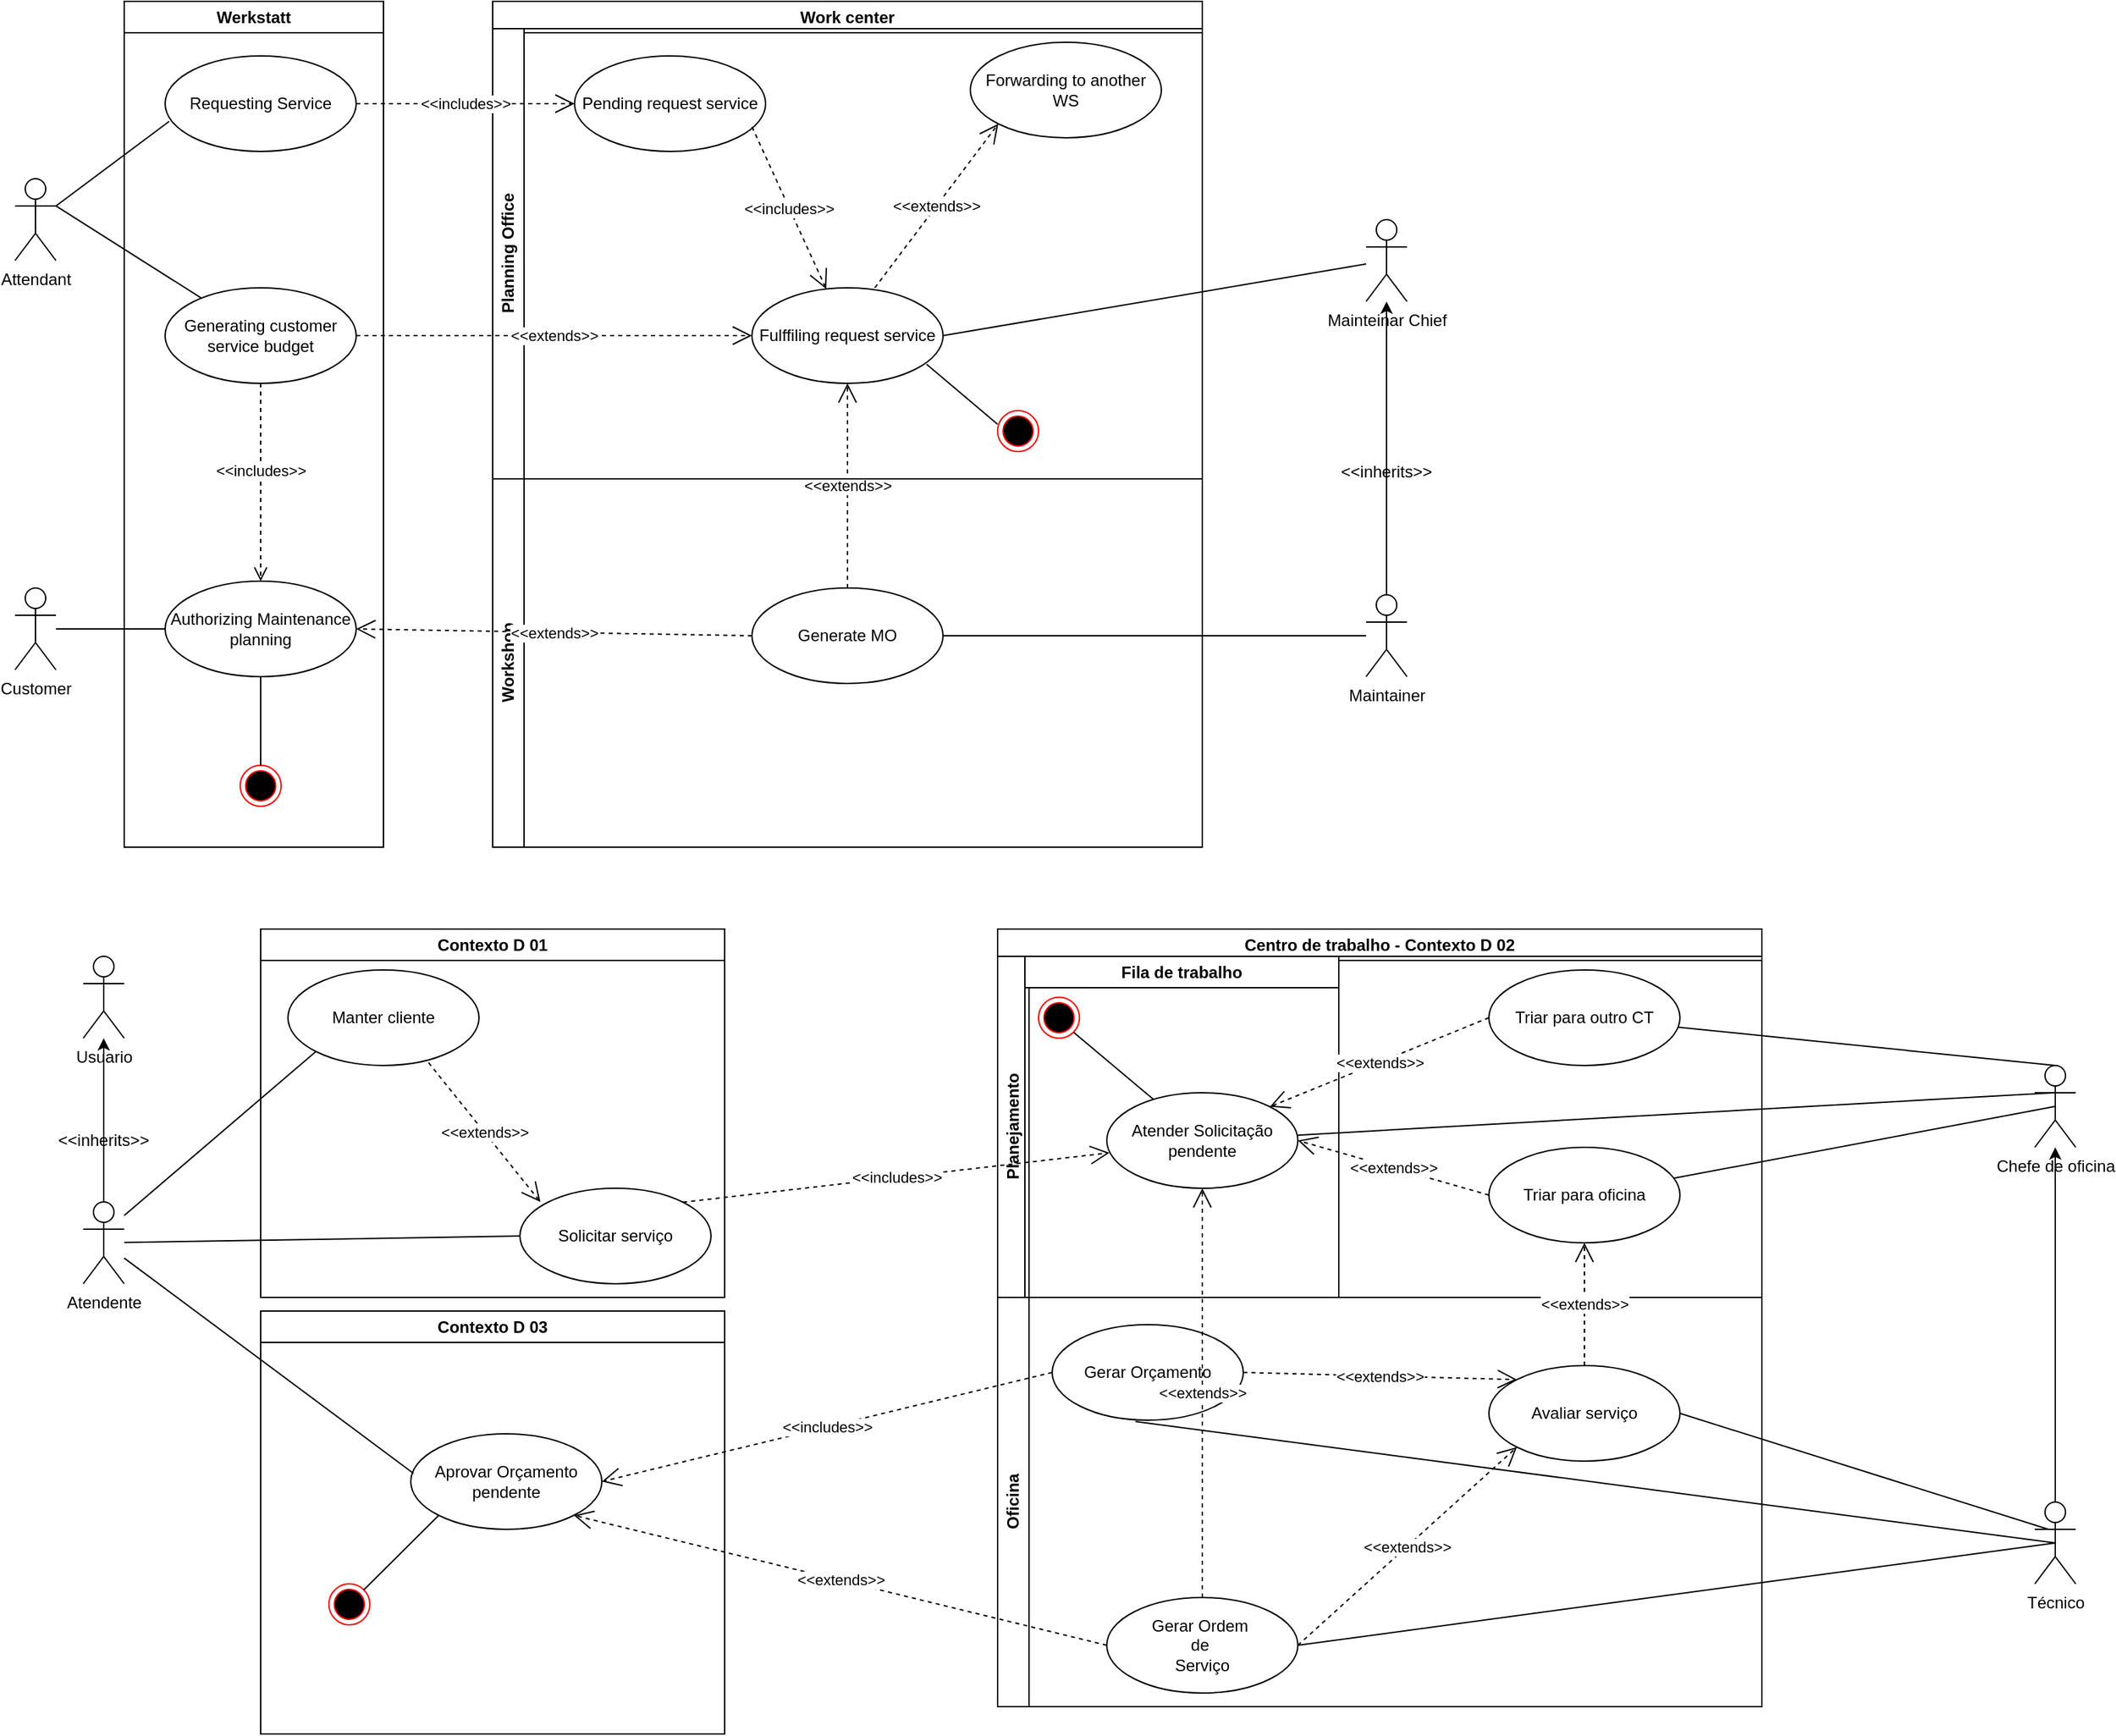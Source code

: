 <mxfile version="21.2.8" type="device">
  <diagram name="Page-1" id="mQaCulovv7ul4VwpMXmZ">
    <mxGraphModel dx="1434" dy="907" grid="1" gridSize="10" guides="1" tooltips="1" connect="1" arrows="1" fold="1" page="1" pageScale="1" pageWidth="2339" pageHeight="3300" math="0" shadow="0">
      <root>
        <mxCell id="0" />
        <mxCell id="1" parent="0" />
        <mxCell id="e3ZQKRUdp-5UI-5q3_ky-1" value="Attendant" style="shape=umlActor;verticalLabelPosition=bottom;verticalAlign=top;html=1;outlineConnect=0;" parent="1" vertex="1">
          <mxGeometry x="20" y="180" width="30" height="60" as="geometry" />
        </mxCell>
        <mxCell id="e3ZQKRUdp-5UI-5q3_ky-2" value="Werkstatt" style="swimlane;whiteSpace=wrap;html=1;" parent="1" vertex="1">
          <mxGeometry x="100" y="50" width="190" height="620" as="geometry" />
        </mxCell>
        <mxCell id="e3ZQKRUdp-5UI-5q3_ky-3" value="Requesting Service" style="ellipse;whiteSpace=wrap;html=1;" parent="e3ZQKRUdp-5UI-5q3_ky-2" vertex="1">
          <mxGeometry x="30" y="40" width="140" height="70" as="geometry" />
        </mxCell>
        <mxCell id="e3ZQKRUdp-5UI-5q3_ky-18" value="Generating customer service budget" style="ellipse;whiteSpace=wrap;html=1;" parent="e3ZQKRUdp-5UI-5q3_ky-2" vertex="1">
          <mxGeometry x="30" y="210" width="140" height="70" as="geometry" />
        </mxCell>
        <mxCell id="e3ZQKRUdp-5UI-5q3_ky-20" value="Authorizing Maintenance planning" style="ellipse;whiteSpace=wrap;html=1;" parent="e3ZQKRUdp-5UI-5q3_ky-2" vertex="1">
          <mxGeometry x="30" y="425" width="140" height="70" as="geometry" />
        </mxCell>
        <mxCell id="e3ZQKRUdp-5UI-5q3_ky-21" value="&amp;lt;&amp;lt;includes&amp;gt;&amp;gt;" style="html=1;verticalAlign=bottom;endArrow=open;dashed=1;endSize=8;edgeStyle=elbowEdgeStyle;elbow=vertical;curved=0;rounded=0;entryX=0.5;entryY=0;entryDx=0;entryDy=0;exitX=0.5;exitY=1;exitDx=0;exitDy=0;" parent="e3ZQKRUdp-5UI-5q3_ky-2" source="e3ZQKRUdp-5UI-5q3_ky-18" target="e3ZQKRUdp-5UI-5q3_ky-20" edge="1">
          <mxGeometry relative="1" as="geometry">
            <mxPoint x="150" y="330" as="sourcePoint" />
            <mxPoint x="95" y="260" as="targetPoint" />
            <Array as="points">
              <mxPoint x="70" y="310" />
            </Array>
          </mxGeometry>
        </mxCell>
        <mxCell id="e3ZQKRUdp-5UI-5q3_ky-30" value="" style="ellipse;html=1;shape=endState;fillColor=#000000;strokeColor=#ff0000;" parent="e3ZQKRUdp-5UI-5q3_ky-2" vertex="1">
          <mxGeometry x="85" y="560" width="30" height="30" as="geometry" />
        </mxCell>
        <mxCell id="e3ZQKRUdp-5UI-5q3_ky-31" value="" style="endArrow=none;html=1;rounded=0;entryX=0.5;entryY=1;entryDx=0;entryDy=0;exitX=0.5;exitY=0;exitDx=0;exitDy=0;" parent="e3ZQKRUdp-5UI-5q3_ky-2" source="e3ZQKRUdp-5UI-5q3_ky-30" target="e3ZQKRUdp-5UI-5q3_ky-20" edge="1">
          <mxGeometry width="50" height="50" relative="1" as="geometry">
            <mxPoint x="110" y="500" as="sourcePoint" />
            <mxPoint x="160" y="450" as="targetPoint" />
          </mxGeometry>
        </mxCell>
        <mxCell id="e3ZQKRUdp-5UI-5q3_ky-4" value="" style="endArrow=none;html=1;rounded=0;entryX=0.021;entryY=0.686;entryDx=0;entryDy=0;entryPerimeter=0;exitX=1;exitY=0.333;exitDx=0;exitDy=0;exitPerimeter=0;" parent="1" source="e3ZQKRUdp-5UI-5q3_ky-1" target="e3ZQKRUdp-5UI-5q3_ky-3" edge="1">
          <mxGeometry width="50" height="50" relative="1" as="geometry">
            <mxPoint x="120" y="320" as="sourcePoint" />
            <mxPoint x="170" y="270" as="targetPoint" />
          </mxGeometry>
        </mxCell>
        <mxCell id="e3ZQKRUdp-5UI-5q3_ky-8" value="Work center" style="swimlane;whiteSpace=wrap;html=1;" parent="1" vertex="1">
          <mxGeometry x="370" y="50" width="520" height="620" as="geometry" />
        </mxCell>
        <mxCell id="e3ZQKRUdp-5UI-5q3_ky-40" value="&amp;lt;&amp;lt;extends&amp;gt;&amp;gt;" style="endArrow=open;endSize=12;dashed=1;html=1;rounded=0;entryX=0.5;entryY=1;entryDx=0;entryDy=0;exitX=0.5;exitY=0;exitDx=0;exitDy=0;" parent="e3ZQKRUdp-5UI-5q3_ky-8" source="e3ZQKRUdp-5UI-5q3_ky-5" target="e3ZQKRUdp-5UI-5q3_ky-11" edge="1">
          <mxGeometry width="160" relative="1" as="geometry">
            <mxPoint x="130" y="390" as="sourcePoint" />
            <mxPoint x="290" y="390" as="targetPoint" />
          </mxGeometry>
        </mxCell>
        <mxCell id="ZSAbU0oCkCaAmeOt5j0z-1" value="Planning Office" style="swimlane;horizontal=0;whiteSpace=wrap;html=1;" parent="e3ZQKRUdp-5UI-5q3_ky-8" vertex="1">
          <mxGeometry y="20" width="520" height="330" as="geometry" />
        </mxCell>
        <mxCell id="e3ZQKRUdp-5UI-5q3_ky-9" value="Pending request service" style="ellipse;whiteSpace=wrap;html=1;" parent="ZSAbU0oCkCaAmeOt5j0z-1" vertex="1">
          <mxGeometry x="60" y="20" width="140" height="70" as="geometry" />
        </mxCell>
        <mxCell id="e3ZQKRUdp-5UI-5q3_ky-11" value="Fulffiling request service" style="ellipse;whiteSpace=wrap;html=1;" parent="ZSAbU0oCkCaAmeOt5j0z-1" vertex="1">
          <mxGeometry x="190" y="190" width="140" height="70" as="geometry" />
        </mxCell>
        <mxCell id="e3ZQKRUdp-5UI-5q3_ky-12" value="&amp;lt;&amp;lt;includes&amp;gt;&amp;gt;" style="endArrow=open;endSize=12;dashed=1;html=1;rounded=0;exitX=0.929;exitY=0.743;exitDx=0;exitDy=0;exitPerimeter=0;" parent="ZSAbU0oCkCaAmeOt5j0z-1" source="e3ZQKRUdp-5UI-5q3_ky-9" target="e3ZQKRUdp-5UI-5q3_ky-11" edge="1">
          <mxGeometry width="160" relative="1" as="geometry">
            <mxPoint x="90" y="140" as="sourcePoint" />
            <mxPoint x="250" y="140" as="targetPoint" />
          </mxGeometry>
        </mxCell>
        <mxCell id="e3ZQKRUdp-5UI-5q3_ky-46" value="Forwarding to another WS" style="ellipse;whiteSpace=wrap;html=1;" parent="ZSAbU0oCkCaAmeOt5j0z-1" vertex="1">
          <mxGeometry x="350" y="10" width="140" height="70" as="geometry" />
        </mxCell>
        <mxCell id="e3ZQKRUdp-5UI-5q3_ky-47" value="&amp;lt;&amp;lt;extends&amp;gt;&amp;gt;" style="endArrow=open;endSize=12;dashed=1;html=1;rounded=0;entryX=0;entryY=1;entryDx=0;entryDy=0;exitX=0.643;exitY=0;exitDx=0;exitDy=0;exitPerimeter=0;" parent="ZSAbU0oCkCaAmeOt5j0z-1" source="e3ZQKRUdp-5UI-5q3_ky-11" target="e3ZQKRUdp-5UI-5q3_ky-46" edge="1">
          <mxGeometry width="160" relative="1" as="geometry">
            <mxPoint x="290" y="240" as="sourcePoint" />
            <mxPoint x="290" y="40" as="targetPoint" />
          </mxGeometry>
        </mxCell>
        <mxCell id="e3ZQKRUdp-5UI-5q3_ky-33" value="" style="ellipse;html=1;shape=endState;fillColor=#000000;strokeColor=#ff0000;" parent="ZSAbU0oCkCaAmeOt5j0z-1" vertex="1">
          <mxGeometry x="370" y="280" width="30" height="30" as="geometry" />
        </mxCell>
        <mxCell id="e3ZQKRUdp-5UI-5q3_ky-43" value="" style="endArrow=none;html=1;rounded=0;entryX=0.914;entryY=0.8;entryDx=0;entryDy=0;entryPerimeter=0;" parent="ZSAbU0oCkCaAmeOt5j0z-1" target="e3ZQKRUdp-5UI-5q3_ky-11" edge="1">
          <mxGeometry width="50" height="50" relative="1" as="geometry">
            <mxPoint x="370" y="290" as="sourcePoint" />
            <mxPoint x="500" y="100" as="targetPoint" />
          </mxGeometry>
        </mxCell>
        <mxCell id="ZSAbU0oCkCaAmeOt5j0z-5" value="Workshop" style="swimlane;horizontal=0;whiteSpace=wrap;html=1;" parent="e3ZQKRUdp-5UI-5q3_ky-8" vertex="1">
          <mxGeometry y="350" width="520" height="270" as="geometry" />
        </mxCell>
        <mxCell id="e3ZQKRUdp-5UI-5q3_ky-5" value="Generate MO" style="ellipse;whiteSpace=wrap;html=1;" parent="ZSAbU0oCkCaAmeOt5j0z-5" vertex="1">
          <mxGeometry x="190" y="80" width="140" height="70" as="geometry" />
        </mxCell>
        <mxCell id="e3ZQKRUdp-5UI-5q3_ky-10" value="&amp;lt;&amp;lt;includes&amp;gt;&amp;gt;" style="endArrow=open;endSize=12;dashed=1;html=1;rounded=0;exitX=1;exitY=0.5;exitDx=0;exitDy=0;entryX=0;entryY=0.5;entryDx=0;entryDy=0;" parent="1" source="e3ZQKRUdp-5UI-5q3_ky-3" target="e3ZQKRUdp-5UI-5q3_ky-9" edge="1">
          <mxGeometry width="160" relative="1" as="geometry">
            <mxPoint x="290" y="160" as="sourcePoint" />
            <mxPoint x="450" y="160" as="targetPoint" />
          </mxGeometry>
        </mxCell>
        <mxCell id="e3ZQKRUdp-5UI-5q3_ky-13" value="Maintainer" style="shape=umlActor;verticalLabelPosition=bottom;verticalAlign=top;html=1;" parent="1" vertex="1">
          <mxGeometry x="1010" y="485" width="30" height="60" as="geometry" />
        </mxCell>
        <mxCell id="e3ZQKRUdp-5UI-5q3_ky-17" value="" style="endArrow=none;html=1;rounded=0;exitX=1;exitY=0.5;exitDx=0;exitDy=0;" parent="1" source="e3ZQKRUdp-5UI-5q3_ky-5" target="e3ZQKRUdp-5UI-5q3_ky-13" edge="1">
          <mxGeometry width="50" height="50" relative="1" as="geometry">
            <mxPoint x="860" y="300" as="sourcePoint" />
            <mxPoint x="650" y="410" as="targetPoint" />
          </mxGeometry>
        </mxCell>
        <mxCell id="e3ZQKRUdp-5UI-5q3_ky-19" value="&amp;lt;&amp;lt;extends&amp;gt;&amp;gt;" style="endArrow=open;endSize=12;dashed=1;html=1;rounded=0;exitX=1;exitY=0.5;exitDx=0;exitDy=0;entryX=0;entryY=0.5;entryDx=0;entryDy=0;" parent="1" source="e3ZQKRUdp-5UI-5q3_ky-18" target="e3ZQKRUdp-5UI-5q3_ky-11" edge="1">
          <mxGeometry width="160" relative="1" as="geometry">
            <mxPoint x="320" y="330" as="sourcePoint" />
            <mxPoint x="760" y="150" as="targetPoint" />
          </mxGeometry>
        </mxCell>
        <mxCell id="e3ZQKRUdp-5UI-5q3_ky-23" value="Customer" style="shape=umlActor;verticalLabelPosition=bottom;verticalAlign=top;html=1;" parent="1" vertex="1">
          <mxGeometry x="20" y="480" width="30" height="60" as="geometry" />
        </mxCell>
        <mxCell id="e3ZQKRUdp-5UI-5q3_ky-29" value="&amp;lt;&amp;lt;extends&amp;gt;&amp;gt;" style="endArrow=open;endSize=12;dashed=1;html=1;rounded=0;entryX=1;entryY=0.5;entryDx=0;entryDy=0;exitX=0;exitY=0.5;exitDx=0;exitDy=0;" parent="1" source="e3ZQKRUdp-5UI-5q3_ky-5" target="e3ZQKRUdp-5UI-5q3_ky-20" edge="1">
          <mxGeometry width="160" relative="1" as="geometry">
            <mxPoint x="410" y="505" as="sourcePoint" />
            <mxPoint x="460" y="450" as="targetPoint" />
          </mxGeometry>
        </mxCell>
        <mxCell id="e3ZQKRUdp-5UI-5q3_ky-32" value="" style="endArrow=none;html=1;rounded=0;entryX=0;entryY=0.5;entryDx=0;entryDy=0;" parent="1" source="e3ZQKRUdp-5UI-5q3_ky-23" target="e3ZQKRUdp-5UI-5q3_ky-20" edge="1">
          <mxGeometry width="50" height="50" relative="1" as="geometry">
            <mxPoint x="70" y="520" as="sourcePoint" />
            <mxPoint x="120" y="470" as="targetPoint" />
          </mxGeometry>
        </mxCell>
        <mxCell id="e3ZQKRUdp-5UI-5q3_ky-49" value="" style="endArrow=none;html=1;rounded=0;exitX=1;exitY=0.333;exitDx=0;exitDy=0;exitPerimeter=0;" parent="1" source="e3ZQKRUdp-5UI-5q3_ky-1" target="e3ZQKRUdp-5UI-5q3_ky-18" edge="1">
          <mxGeometry width="50" height="50" relative="1" as="geometry">
            <mxPoint x="70" y="250" as="sourcePoint" />
            <mxPoint x="120" y="200" as="targetPoint" />
          </mxGeometry>
        </mxCell>
        <mxCell id="ZSAbU0oCkCaAmeOt5j0z-3" value="Mainteinar Chief" style="shape=umlActor;verticalLabelPosition=bottom;verticalAlign=top;html=1;outlineConnect=0;" parent="1" vertex="1">
          <mxGeometry x="1010" y="210" width="30" height="60" as="geometry" />
        </mxCell>
        <mxCell id="ZSAbU0oCkCaAmeOt5j0z-4" value="" style="endArrow=none;html=1;rounded=0;exitX=1;exitY=0.5;exitDx=0;exitDy=0;" parent="1" source="e3ZQKRUdp-5UI-5q3_ky-11" target="ZSAbU0oCkCaAmeOt5j0z-3" edge="1">
          <mxGeometry width="50" height="50" relative="1" as="geometry">
            <mxPoint x="890" y="310" as="sourcePoint" />
            <mxPoint x="940" y="260" as="targetPoint" />
          </mxGeometry>
        </mxCell>
        <mxCell id="ZSAbU0oCkCaAmeOt5j0z-9" value="" style="endArrow=classic;html=1;rounded=0;exitX=0.5;exitY=0;exitDx=0;exitDy=0;exitPerimeter=0;" parent="1" source="e3ZQKRUdp-5UI-5q3_ky-13" target="ZSAbU0oCkCaAmeOt5j0z-3" edge="1">
          <mxGeometry width="50" height="50" relative="1" as="geometry">
            <mxPoint x="1025" y="535" as="sourcePoint" />
            <mxPoint x="1025" y="270" as="targetPoint" />
          </mxGeometry>
        </mxCell>
        <mxCell id="ZSAbU0oCkCaAmeOt5j0z-8" value="&amp;lt;&amp;lt;inherits&amp;gt;&amp;gt;" style="text;html=1;strokeColor=none;fillColor=none;align=center;verticalAlign=middle;whiteSpace=wrap;rounded=0;" parent="1" vertex="1">
          <mxGeometry x="995" y="380" width="60" height="30" as="geometry" />
        </mxCell>
        <mxCell id="ZSAbU0oCkCaAmeOt5j0z-12" value="Contexto D 01" style="swimlane;whiteSpace=wrap;html=1;" parent="1" vertex="1">
          <mxGeometry x="200" y="730" width="340" height="270" as="geometry" />
        </mxCell>
        <mxCell id="ZSAbU0oCkCaAmeOt5j0z-13" value="Solicitar serviço" style="ellipse;whiteSpace=wrap;html=1;" parent="ZSAbU0oCkCaAmeOt5j0z-12" vertex="1">
          <mxGeometry x="190" y="190" width="140" height="70" as="geometry" />
        </mxCell>
        <mxCell id="ZSAbU0oCkCaAmeOt5j0z-24" value="Manter cliente" style="ellipse;whiteSpace=wrap;html=1;" parent="ZSAbU0oCkCaAmeOt5j0z-12" vertex="1">
          <mxGeometry x="20" y="30" width="140" height="70" as="geometry" />
        </mxCell>
        <mxCell id="ZSAbU0oCkCaAmeOt5j0z-25" value="&amp;lt;&amp;lt;extends&amp;gt;&amp;gt;" style="endArrow=open;endSize=12;dashed=1;html=1;rounded=0;entryX=0.107;entryY=0.143;entryDx=0;entryDy=0;entryPerimeter=0;exitX=0.736;exitY=0.971;exitDx=0;exitDy=0;exitPerimeter=0;" parent="ZSAbU0oCkCaAmeOt5j0z-12" source="ZSAbU0oCkCaAmeOt5j0z-24" target="ZSAbU0oCkCaAmeOt5j0z-13" edge="1">
          <mxGeometry width="160" relative="1" as="geometry">
            <mxPoint x="130" y="80" as="sourcePoint" />
            <mxPoint x="290" y="80" as="targetPoint" />
          </mxGeometry>
        </mxCell>
        <mxCell id="ZSAbU0oCkCaAmeOt5j0z-14" value="Usuario" style="shape=umlActor;verticalLabelPosition=bottom;verticalAlign=top;html=1;" parent="1" vertex="1">
          <mxGeometry x="70" y="750" width="30" height="60" as="geometry" />
        </mxCell>
        <mxCell id="ZSAbU0oCkCaAmeOt5j0z-29" value="Atendente" style="shape=umlActor;verticalLabelPosition=bottom;verticalAlign=top;html=1;outlineConnect=0;" parent="1" vertex="1">
          <mxGeometry x="70" y="930" width="30" height="60" as="geometry" />
        </mxCell>
        <mxCell id="ZSAbU0oCkCaAmeOt5j0z-30" value="" style="endArrow=classic;html=1;rounded=0;" parent="1" source="ZSAbU0oCkCaAmeOt5j0z-29" target="ZSAbU0oCkCaAmeOt5j0z-14" edge="1">
          <mxGeometry width="50" height="50" relative="1" as="geometry">
            <mxPoint x="70" y="910" as="sourcePoint" />
            <mxPoint x="120" y="860" as="targetPoint" />
          </mxGeometry>
        </mxCell>
        <mxCell id="ZSAbU0oCkCaAmeOt5j0z-31" value="&amp;lt;&amp;lt;inherits&amp;gt;&amp;gt;" style="text;html=1;strokeColor=none;fillColor=none;align=center;verticalAlign=middle;whiteSpace=wrap;rounded=0;" parent="1" vertex="1">
          <mxGeometry x="55" y="870" width="60" height="30" as="geometry" />
        </mxCell>
        <mxCell id="ZSAbU0oCkCaAmeOt5j0z-33" value="" style="endArrow=none;html=1;rounded=0;entryX=0;entryY=0.5;entryDx=0;entryDy=0;" parent="1" source="ZSAbU0oCkCaAmeOt5j0z-29" target="ZSAbU0oCkCaAmeOt5j0z-13" edge="1">
          <mxGeometry width="50" height="50" relative="1" as="geometry">
            <mxPoint x="140" y="980" as="sourcePoint" />
            <mxPoint x="190" y="930" as="targetPoint" />
          </mxGeometry>
        </mxCell>
        <mxCell id="ZSAbU0oCkCaAmeOt5j0z-34" value="" style="endArrow=none;html=1;rounded=0;entryX=0;entryY=1;entryDx=0;entryDy=0;" parent="1" target="ZSAbU0oCkCaAmeOt5j0z-24" edge="1">
          <mxGeometry width="50" height="50" relative="1" as="geometry">
            <mxPoint x="100" y="940" as="sourcePoint" />
            <mxPoint x="150" y="890" as="targetPoint" />
          </mxGeometry>
        </mxCell>
        <mxCell id="ZSAbU0oCkCaAmeOt5j0z-35" value="Centro de trabalho - Contexto D 02" style="swimlane;whiteSpace=wrap;html=1;" parent="1" vertex="1">
          <mxGeometry x="740" y="730" width="560" height="570" as="geometry" />
        </mxCell>
        <mxCell id="ZSAbU0oCkCaAmeOt5j0z-36" value="Planejamento" style="swimlane;horizontal=0;whiteSpace=wrap;html=1;" parent="ZSAbU0oCkCaAmeOt5j0z-35" vertex="1">
          <mxGeometry y="20" width="560" height="250" as="geometry" />
        </mxCell>
        <mxCell id="ZSAbU0oCkCaAmeOt5j0z-40" value="Fila de trabalho" style="swimlane;whiteSpace=wrap;html=1;" parent="ZSAbU0oCkCaAmeOt5j0z-36" vertex="1">
          <mxGeometry x="20" width="230" height="250" as="geometry" />
        </mxCell>
        <mxCell id="ZSAbU0oCkCaAmeOt5j0z-38" value="Atender Solicitação pendente" style="ellipse;whiteSpace=wrap;html=1;" parent="ZSAbU0oCkCaAmeOt5j0z-40" vertex="1">
          <mxGeometry x="60" y="100" width="140" height="70" as="geometry" />
        </mxCell>
        <mxCell id="ZSAbU0oCkCaAmeOt5j0z-41" value="" style="ellipse;html=1;shape=endState;fillColor=#000000;strokeColor=#ff0000;" parent="ZSAbU0oCkCaAmeOt5j0z-40" vertex="1">
          <mxGeometry x="10" y="30" width="30" height="30" as="geometry" />
        </mxCell>
        <mxCell id="ZSAbU0oCkCaAmeOt5j0z-42" value="" style="endArrow=none;html=1;rounded=0;entryX=1;entryY=1;entryDx=0;entryDy=0;" parent="ZSAbU0oCkCaAmeOt5j0z-40" source="ZSAbU0oCkCaAmeOt5j0z-38" target="ZSAbU0oCkCaAmeOt5j0z-41" edge="1">
          <mxGeometry width="50" height="50" relative="1" as="geometry">
            <mxPoint y="120" as="sourcePoint" />
            <mxPoint x="50" y="70" as="targetPoint" />
          </mxGeometry>
        </mxCell>
        <mxCell id="ZSAbU0oCkCaAmeOt5j0z-47" value="Triar para outro CT" style="ellipse;whiteSpace=wrap;html=1;" parent="ZSAbU0oCkCaAmeOt5j0z-36" vertex="1">
          <mxGeometry x="360" y="10" width="140" height="70" as="geometry" />
        </mxCell>
        <mxCell id="ZSAbU0oCkCaAmeOt5j0z-48" value="&amp;lt;&amp;lt;extends&amp;gt;&amp;gt;" style="endArrow=open;endSize=12;dashed=1;html=1;rounded=0;exitX=0;exitY=0.5;exitDx=0;exitDy=0;entryX=1;entryY=0;entryDx=0;entryDy=0;" parent="ZSAbU0oCkCaAmeOt5j0z-36" source="ZSAbU0oCkCaAmeOt5j0z-47" target="ZSAbU0oCkCaAmeOt5j0z-38" edge="1">
          <mxGeometry width="160" relative="1" as="geometry">
            <mxPoint x="-30" y="210" as="sourcePoint" />
            <mxPoint x="130" y="210" as="targetPoint" />
          </mxGeometry>
        </mxCell>
        <mxCell id="k3meBmJ6uuLzGoHKEfW_-1" value="Triar para oficina" style="ellipse;whiteSpace=wrap;html=1;" vertex="1" parent="ZSAbU0oCkCaAmeOt5j0z-36">
          <mxGeometry x="360" y="140" width="140" height="70" as="geometry" />
        </mxCell>
        <mxCell id="k3meBmJ6uuLzGoHKEfW_-5" value="&amp;lt;&amp;lt;extends&amp;gt;&amp;gt;" style="endArrow=open;endSize=12;dashed=1;html=1;rounded=0;exitX=0;exitY=0.5;exitDx=0;exitDy=0;entryX=1;entryY=0.5;entryDx=0;entryDy=0;" edge="1" parent="ZSAbU0oCkCaAmeOt5j0z-36" source="k3meBmJ6uuLzGoHKEfW_-1" target="ZSAbU0oCkCaAmeOt5j0z-38">
          <mxGeometry width="160" relative="1" as="geometry">
            <mxPoint x="230" y="120" as="sourcePoint" />
            <mxPoint x="390" y="120" as="targetPoint" />
          </mxGeometry>
        </mxCell>
        <mxCell id="ZSAbU0oCkCaAmeOt5j0z-37" value="Oficina" style="swimlane;horizontal=0;whiteSpace=wrap;html=1;" parent="ZSAbU0oCkCaAmeOt5j0z-35" vertex="1">
          <mxGeometry y="270" width="560" height="300" as="geometry" />
        </mxCell>
        <mxCell id="ZSAbU0oCkCaAmeOt5j0z-43" value="Gerar Ordem&amp;nbsp;&lt;br&gt;de&amp;nbsp;&lt;br&gt;Serviço" style="ellipse;whiteSpace=wrap;html=1;" parent="ZSAbU0oCkCaAmeOt5j0z-37" vertex="1">
          <mxGeometry x="80" y="220" width="140" height="70" as="geometry" />
        </mxCell>
        <mxCell id="ZSAbU0oCkCaAmeOt5j0z-45" value="Avaliar serviço" style="ellipse;whiteSpace=wrap;html=1;" parent="ZSAbU0oCkCaAmeOt5j0z-37" vertex="1">
          <mxGeometry x="360" y="50" width="140" height="70" as="geometry" />
        </mxCell>
        <mxCell id="ZSAbU0oCkCaAmeOt5j0z-49" value="Gerar Orçamento" style="ellipse;whiteSpace=wrap;html=1;" parent="ZSAbU0oCkCaAmeOt5j0z-37" vertex="1">
          <mxGeometry x="40" y="20" width="140" height="70" as="geometry" />
        </mxCell>
        <mxCell id="ZSAbU0oCkCaAmeOt5j0z-50" value="&amp;lt;&amp;lt;extends&amp;gt;&amp;gt;" style="endArrow=open;endSize=12;dashed=1;html=1;rounded=0;entryX=0;entryY=0;entryDx=0;entryDy=0;exitX=1;exitY=0.5;exitDx=0;exitDy=0;" parent="ZSAbU0oCkCaAmeOt5j0z-37" source="ZSAbU0oCkCaAmeOt5j0z-49" target="ZSAbU0oCkCaAmeOt5j0z-45" edge="1">
          <mxGeometry width="160" relative="1" as="geometry">
            <mxPoint x="20" y="140" as="sourcePoint" />
            <mxPoint x="180" y="140" as="targetPoint" />
          </mxGeometry>
        </mxCell>
        <mxCell id="k3meBmJ6uuLzGoHKEfW_-6" value="&amp;lt;&amp;lt;extends&amp;gt;&amp;gt;" style="endArrow=open;endSize=12;dashed=1;html=1;rounded=0;entryX=0;entryY=1;entryDx=0;entryDy=0;exitX=1;exitY=0.5;exitDx=0;exitDy=0;" edge="1" parent="ZSAbU0oCkCaAmeOt5j0z-37" source="ZSAbU0oCkCaAmeOt5j0z-43" target="ZSAbU0oCkCaAmeOt5j0z-45">
          <mxGeometry width="160" relative="1" as="geometry">
            <mxPoint x="250" y="220" as="sourcePoint" />
            <mxPoint x="410" y="220" as="targetPoint" />
          </mxGeometry>
        </mxCell>
        <mxCell id="ZSAbU0oCkCaAmeOt5j0z-44" value="&amp;lt;&amp;lt;extends&amp;gt;&amp;gt;" style="endArrow=open;endSize=12;dashed=1;html=1;rounded=0;entryX=0.5;entryY=1;entryDx=0;entryDy=0;" parent="ZSAbU0oCkCaAmeOt5j0z-35" source="ZSAbU0oCkCaAmeOt5j0z-43" target="ZSAbU0oCkCaAmeOt5j0z-38" edge="1">
          <mxGeometry width="160" relative="1" as="geometry">
            <mxPoint x="-30" y="230" as="sourcePoint" />
            <mxPoint x="130" y="230" as="targetPoint" />
          </mxGeometry>
        </mxCell>
        <mxCell id="ZSAbU0oCkCaAmeOt5j0z-46" value="&amp;lt;&amp;lt;extends&amp;gt;&amp;gt;" style="endArrow=open;endSize=12;dashed=1;html=1;rounded=0;entryX=0.5;entryY=1;entryDx=0;entryDy=0;exitX=0.5;exitY=0;exitDx=0;exitDy=0;" parent="ZSAbU0oCkCaAmeOt5j0z-35" source="ZSAbU0oCkCaAmeOt5j0z-45" target="k3meBmJ6uuLzGoHKEfW_-1" edge="1">
          <mxGeometry width="160" relative="1" as="geometry">
            <mxPoint x="-30" y="230" as="sourcePoint" />
            <mxPoint x="130" y="230" as="targetPoint" />
          </mxGeometry>
        </mxCell>
        <mxCell id="ZSAbU0oCkCaAmeOt5j0z-39" value="&amp;lt;&amp;lt;includes&amp;gt;&amp;gt;" style="endArrow=open;endSize=12;dashed=1;html=1;rounded=0;entryX=0.014;entryY=0.629;entryDx=0;entryDy=0;entryPerimeter=0;exitX=1;exitY=0;exitDx=0;exitDy=0;" parent="1" source="ZSAbU0oCkCaAmeOt5j0z-13" target="ZSAbU0oCkCaAmeOt5j0z-38" edge="1">
          <mxGeometry width="160" relative="1" as="geometry">
            <mxPoint x="520" y="959.5" as="sourcePoint" />
            <mxPoint x="680" y="959.5" as="targetPoint" />
          </mxGeometry>
        </mxCell>
        <mxCell id="ZSAbU0oCkCaAmeOt5j0z-51" value="Contexto D 03" style="swimlane;whiteSpace=wrap;html=1;" parent="1" vertex="1">
          <mxGeometry x="200" y="1010" width="340" height="310" as="geometry" />
        </mxCell>
        <mxCell id="ZSAbU0oCkCaAmeOt5j0z-52" value="Aprovar Orçamento pendente" style="ellipse;whiteSpace=wrap;html=1;" parent="ZSAbU0oCkCaAmeOt5j0z-51" vertex="1">
          <mxGeometry x="110" y="90" width="140" height="70" as="geometry" />
        </mxCell>
        <mxCell id="ZSAbU0oCkCaAmeOt5j0z-55" value="" style="ellipse;html=1;shape=endState;fillColor=#000000;strokeColor=#ff0000;" parent="ZSAbU0oCkCaAmeOt5j0z-51" vertex="1">
          <mxGeometry x="50" y="200" width="30" height="30" as="geometry" />
        </mxCell>
        <mxCell id="ZSAbU0oCkCaAmeOt5j0z-56" value="" style="endArrow=none;html=1;rounded=0;entryX=0;entryY=1;entryDx=0;entryDy=0;exitX=1;exitY=0;exitDx=0;exitDy=0;" parent="ZSAbU0oCkCaAmeOt5j0z-51" source="ZSAbU0oCkCaAmeOt5j0z-55" target="ZSAbU0oCkCaAmeOt5j0z-52" edge="1">
          <mxGeometry width="50" height="50" relative="1" as="geometry">
            <mxPoint x="80" y="185" as="sourcePoint" />
            <mxPoint x="130" y="135" as="targetPoint" />
          </mxGeometry>
        </mxCell>
        <mxCell id="ZSAbU0oCkCaAmeOt5j0z-54" value="&amp;lt;&amp;lt;includes&amp;gt;&amp;gt;" style="endArrow=open;endSize=12;dashed=1;html=1;rounded=0;entryX=1;entryY=0.5;entryDx=0;entryDy=0;exitX=0;exitY=0.5;exitDx=0;exitDy=0;" parent="1" source="ZSAbU0oCkCaAmeOt5j0z-49" target="ZSAbU0oCkCaAmeOt5j0z-52" edge="1">
          <mxGeometry width="160" relative="1" as="geometry">
            <mxPoint x="500" y="1170" as="sourcePoint" />
            <mxPoint x="660" y="1170" as="targetPoint" />
          </mxGeometry>
        </mxCell>
        <mxCell id="ZSAbU0oCkCaAmeOt5j0z-57" value="" style="endArrow=none;html=1;rounded=0;entryX=0.014;entryY=0.414;entryDx=0;entryDy=0;entryPerimeter=0;" parent="1" source="ZSAbU0oCkCaAmeOt5j0z-29" target="ZSAbU0oCkCaAmeOt5j0z-52" edge="1">
          <mxGeometry width="50" height="50" relative="1" as="geometry">
            <mxPoint x="130" y="1070" as="sourcePoint" />
            <mxPoint x="180" y="1020" as="targetPoint" />
          </mxGeometry>
        </mxCell>
        <mxCell id="ZSAbU0oCkCaAmeOt5j0z-58" value="&amp;lt;&amp;lt;extends&amp;gt;&amp;gt;" style="endArrow=open;endSize=12;dashed=1;html=1;rounded=0;exitX=0;exitY=0.5;exitDx=0;exitDy=0;entryX=1;entryY=1;entryDx=0;entryDy=0;" parent="1" source="ZSAbU0oCkCaAmeOt5j0z-43" target="ZSAbU0oCkCaAmeOt5j0z-52" edge="1">
          <mxGeometry width="160" relative="1" as="geometry">
            <mxPoint x="500" y="1164.5" as="sourcePoint" />
            <mxPoint x="660" y="1164.5" as="targetPoint" />
          </mxGeometry>
        </mxCell>
        <mxCell id="k3meBmJ6uuLzGoHKEfW_-7" value="Chefe de oficina" style="shape=umlActor;verticalLabelPosition=bottom;verticalAlign=top;html=1;" vertex="1" parent="1">
          <mxGeometry x="1500" y="830" width="30" height="60" as="geometry" />
        </mxCell>
        <mxCell id="k3meBmJ6uuLzGoHKEfW_-9" value="Técnico" style="shape=umlActor;verticalLabelPosition=bottom;verticalAlign=top;html=1;" vertex="1" parent="1">
          <mxGeometry x="1500" y="1150" width="30" height="60" as="geometry" />
        </mxCell>
        <mxCell id="k3meBmJ6uuLzGoHKEfW_-10" value="" style="endArrow=classic;html=1;rounded=0;exitX=0.5;exitY=0;exitDx=0;exitDy=0;exitPerimeter=0;" edge="1" parent="1" source="k3meBmJ6uuLzGoHKEfW_-9" target="k3meBmJ6uuLzGoHKEfW_-7">
          <mxGeometry width="50" height="50" relative="1" as="geometry">
            <mxPoint x="1500" y="1110" as="sourcePoint" />
            <mxPoint x="1550" y="1060" as="targetPoint" />
          </mxGeometry>
        </mxCell>
        <mxCell id="k3meBmJ6uuLzGoHKEfW_-11" value="" style="endArrow=none;html=1;rounded=0;exitX=0.993;exitY=0.6;exitDx=0;exitDy=0;exitPerimeter=0;entryX=0.5;entryY=0;entryDx=0;entryDy=0;entryPerimeter=0;" edge="1" parent="1" source="ZSAbU0oCkCaAmeOt5j0z-47" target="k3meBmJ6uuLzGoHKEfW_-7">
          <mxGeometry width="50" height="50" relative="1" as="geometry">
            <mxPoint x="1430" y="900" as="sourcePoint" />
            <mxPoint x="1480" y="850" as="targetPoint" />
          </mxGeometry>
        </mxCell>
        <mxCell id="k3meBmJ6uuLzGoHKEfW_-12" value="" style="endArrow=none;html=1;rounded=0;entryX=0.5;entryY=0.5;entryDx=0;entryDy=0;entryPerimeter=0;" edge="1" parent="1" source="k3meBmJ6uuLzGoHKEfW_-1" target="k3meBmJ6uuLzGoHKEfW_-7">
          <mxGeometry width="50" height="50" relative="1" as="geometry">
            <mxPoint x="1400" y="930" as="sourcePoint" />
            <mxPoint x="1450" y="880" as="targetPoint" />
          </mxGeometry>
        </mxCell>
        <mxCell id="k3meBmJ6uuLzGoHKEfW_-13" value="" style="endArrow=none;html=1;rounded=0;entryX=0.467;entryY=0.333;entryDx=0;entryDy=0;entryPerimeter=0;" edge="1" parent="1" source="ZSAbU0oCkCaAmeOt5j0z-38" target="k3meBmJ6uuLzGoHKEfW_-7">
          <mxGeometry width="50" height="50" relative="1" as="geometry">
            <mxPoint x="1360" y="900" as="sourcePoint" />
            <mxPoint x="1410" y="850" as="targetPoint" />
          </mxGeometry>
        </mxCell>
        <mxCell id="k3meBmJ6uuLzGoHKEfW_-14" value="" style="endArrow=none;html=1;rounded=0;entryX=0.333;entryY=0.333;entryDx=0;entryDy=0;entryPerimeter=0;exitX=1;exitY=0.5;exitDx=0;exitDy=0;" edge="1" parent="1" source="ZSAbU0oCkCaAmeOt5j0z-45" target="k3meBmJ6uuLzGoHKEfW_-9">
          <mxGeometry width="50" height="50" relative="1" as="geometry">
            <mxPoint x="1410" y="1220" as="sourcePoint" />
            <mxPoint x="1460" y="1170" as="targetPoint" />
          </mxGeometry>
        </mxCell>
        <mxCell id="k3meBmJ6uuLzGoHKEfW_-15" value="" style="endArrow=none;html=1;rounded=0;entryX=0.5;entryY=0.5;entryDx=0;entryDy=0;entryPerimeter=0;exitX=1;exitY=0.5;exitDx=0;exitDy=0;" edge="1" parent="1" source="ZSAbU0oCkCaAmeOt5j0z-43" target="k3meBmJ6uuLzGoHKEfW_-9">
          <mxGeometry width="50" height="50" relative="1" as="geometry">
            <mxPoint x="1370" y="1250" as="sourcePoint" />
            <mxPoint x="1420" y="1200" as="targetPoint" />
          </mxGeometry>
        </mxCell>
        <mxCell id="k3meBmJ6uuLzGoHKEfW_-16" value="" style="endArrow=none;html=1;rounded=0;entryX=0.5;entryY=0.5;entryDx=0;entryDy=0;entryPerimeter=0;exitX=0.436;exitY=1.014;exitDx=0;exitDy=0;exitPerimeter=0;" edge="1" parent="1" source="ZSAbU0oCkCaAmeOt5j0z-49" target="k3meBmJ6uuLzGoHKEfW_-9">
          <mxGeometry width="50" height="50" relative="1" as="geometry">
            <mxPoint x="1300" y="1200" as="sourcePoint" />
            <mxPoint x="1350" y="1150" as="targetPoint" />
          </mxGeometry>
        </mxCell>
      </root>
    </mxGraphModel>
  </diagram>
</mxfile>
